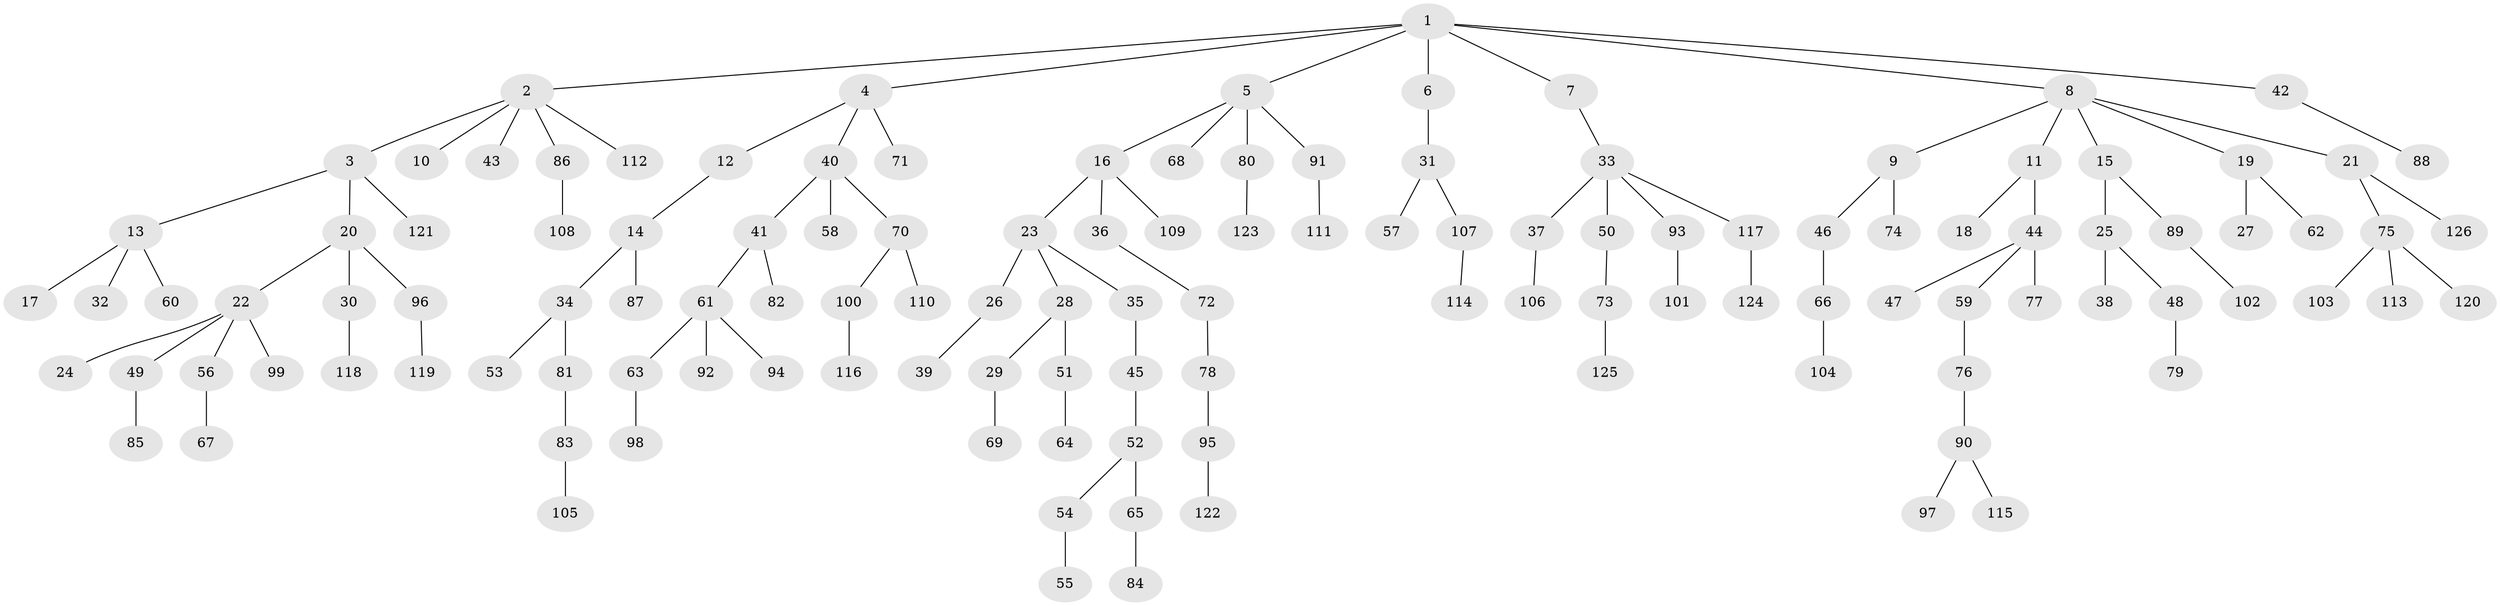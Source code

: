 // coarse degree distribution, {11: 0.011235955056179775, 6: 0.011235955056179775, 4: 0.07865168539325842, 5: 0.02247191011235955, 2: 0.19101123595505617, 7: 0.011235955056179775, 1: 0.5617977528089888, 3: 0.11235955056179775}
// Generated by graph-tools (version 1.1) at 2025/52/02/27/25 19:52:10]
// undirected, 126 vertices, 125 edges
graph export_dot {
graph [start="1"]
  node [color=gray90,style=filled];
  1;
  2;
  3;
  4;
  5;
  6;
  7;
  8;
  9;
  10;
  11;
  12;
  13;
  14;
  15;
  16;
  17;
  18;
  19;
  20;
  21;
  22;
  23;
  24;
  25;
  26;
  27;
  28;
  29;
  30;
  31;
  32;
  33;
  34;
  35;
  36;
  37;
  38;
  39;
  40;
  41;
  42;
  43;
  44;
  45;
  46;
  47;
  48;
  49;
  50;
  51;
  52;
  53;
  54;
  55;
  56;
  57;
  58;
  59;
  60;
  61;
  62;
  63;
  64;
  65;
  66;
  67;
  68;
  69;
  70;
  71;
  72;
  73;
  74;
  75;
  76;
  77;
  78;
  79;
  80;
  81;
  82;
  83;
  84;
  85;
  86;
  87;
  88;
  89;
  90;
  91;
  92;
  93;
  94;
  95;
  96;
  97;
  98;
  99;
  100;
  101;
  102;
  103;
  104;
  105;
  106;
  107;
  108;
  109;
  110;
  111;
  112;
  113;
  114;
  115;
  116;
  117;
  118;
  119;
  120;
  121;
  122;
  123;
  124;
  125;
  126;
  1 -- 2;
  1 -- 4;
  1 -- 5;
  1 -- 6;
  1 -- 7;
  1 -- 8;
  1 -- 42;
  2 -- 3;
  2 -- 10;
  2 -- 43;
  2 -- 86;
  2 -- 112;
  3 -- 13;
  3 -- 20;
  3 -- 121;
  4 -- 12;
  4 -- 40;
  4 -- 71;
  5 -- 16;
  5 -- 68;
  5 -- 80;
  5 -- 91;
  6 -- 31;
  7 -- 33;
  8 -- 9;
  8 -- 11;
  8 -- 15;
  8 -- 19;
  8 -- 21;
  9 -- 46;
  9 -- 74;
  11 -- 18;
  11 -- 44;
  12 -- 14;
  13 -- 17;
  13 -- 32;
  13 -- 60;
  14 -- 34;
  14 -- 87;
  15 -- 25;
  15 -- 89;
  16 -- 23;
  16 -- 36;
  16 -- 109;
  19 -- 27;
  19 -- 62;
  20 -- 22;
  20 -- 30;
  20 -- 96;
  21 -- 75;
  21 -- 126;
  22 -- 24;
  22 -- 49;
  22 -- 56;
  22 -- 99;
  23 -- 26;
  23 -- 28;
  23 -- 35;
  25 -- 38;
  25 -- 48;
  26 -- 39;
  28 -- 29;
  28 -- 51;
  29 -- 69;
  30 -- 118;
  31 -- 57;
  31 -- 107;
  33 -- 37;
  33 -- 50;
  33 -- 93;
  33 -- 117;
  34 -- 53;
  34 -- 81;
  35 -- 45;
  36 -- 72;
  37 -- 106;
  40 -- 41;
  40 -- 58;
  40 -- 70;
  41 -- 61;
  41 -- 82;
  42 -- 88;
  44 -- 47;
  44 -- 59;
  44 -- 77;
  45 -- 52;
  46 -- 66;
  48 -- 79;
  49 -- 85;
  50 -- 73;
  51 -- 64;
  52 -- 54;
  52 -- 65;
  54 -- 55;
  56 -- 67;
  59 -- 76;
  61 -- 63;
  61 -- 92;
  61 -- 94;
  63 -- 98;
  65 -- 84;
  66 -- 104;
  70 -- 100;
  70 -- 110;
  72 -- 78;
  73 -- 125;
  75 -- 103;
  75 -- 113;
  75 -- 120;
  76 -- 90;
  78 -- 95;
  80 -- 123;
  81 -- 83;
  83 -- 105;
  86 -- 108;
  89 -- 102;
  90 -- 97;
  90 -- 115;
  91 -- 111;
  93 -- 101;
  95 -- 122;
  96 -- 119;
  100 -- 116;
  107 -- 114;
  117 -- 124;
}
